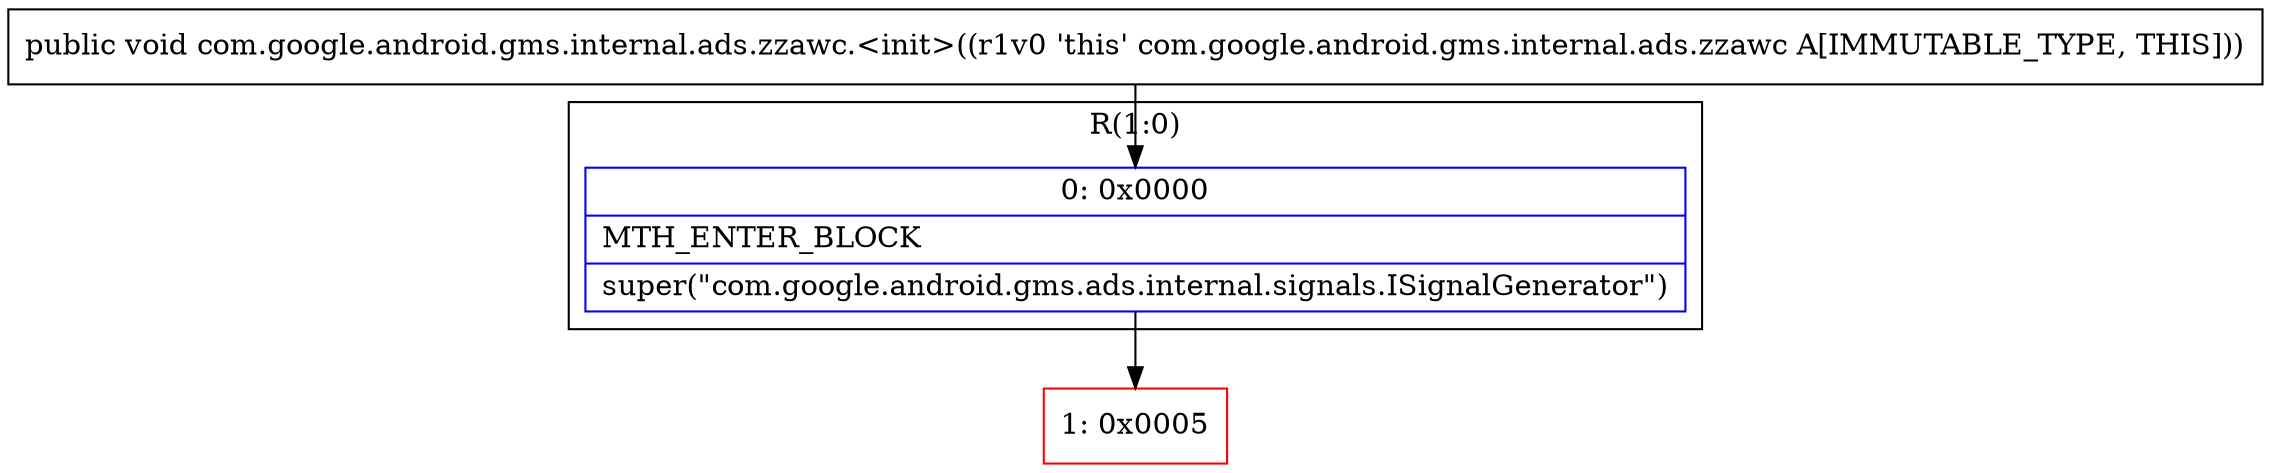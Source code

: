 digraph "CFG forcom.google.android.gms.internal.ads.zzawc.\<init\>()V" {
subgraph cluster_Region_1235927181 {
label = "R(1:0)";
node [shape=record,color=blue];
Node_0 [shape=record,label="{0\:\ 0x0000|MTH_ENTER_BLOCK\l|super(\"com.google.android.gms.ads.internal.signals.ISignalGenerator\")\l}"];
}
Node_1 [shape=record,color=red,label="{1\:\ 0x0005}"];
MethodNode[shape=record,label="{public void com.google.android.gms.internal.ads.zzawc.\<init\>((r1v0 'this' com.google.android.gms.internal.ads.zzawc A[IMMUTABLE_TYPE, THIS])) }"];
MethodNode -> Node_0;
Node_0 -> Node_1;
}

